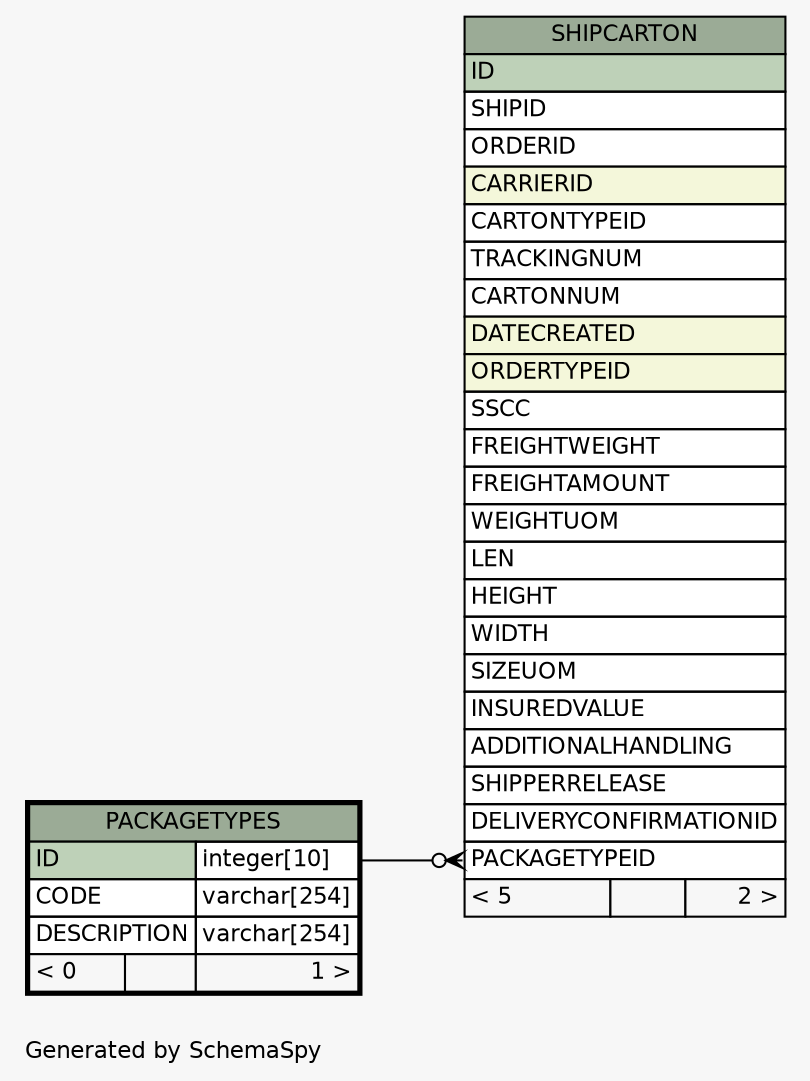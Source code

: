 // dot 2.26.3 on Linux 3.5.0-34-generic
// SchemaSpy rev 590
digraph "oneDegreeRelationshipsDiagram" {
  graph [
    rankdir="RL"
    bgcolor="#f7f7f7"
    label="\nGenerated by SchemaSpy"
    labeljust="l"
    nodesep="0.18"
    ranksep="0.46"
    fontname="Helvetica"
    fontsize="11"
  ];
  node [
    fontname="Helvetica"
    fontsize="11"
    shape="plaintext"
  ];
  edge [
    arrowsize="0.8"
  ];
  "SHIPCARTON":"PACKAGETYPEID":w -> "PACKAGETYPES":"ID.type":e [arrowhead=none dir=back arrowtail=crowodot];
  "PACKAGETYPES" [
    label=<
    <TABLE BORDER="2" CELLBORDER="1" CELLSPACING="0" BGCOLOR="#ffffff">
      <TR><TD COLSPAN="3" BGCOLOR="#9bab96" ALIGN="CENTER">PACKAGETYPES</TD></TR>
      <TR><TD PORT="ID" COLSPAN="2" BGCOLOR="#bed1b8" ALIGN="LEFT">ID</TD><TD PORT="ID.type" ALIGN="LEFT">integer[10]</TD></TR>
      <TR><TD PORT="CODE" COLSPAN="2" ALIGN="LEFT">CODE</TD><TD PORT="CODE.type" ALIGN="LEFT">varchar[254]</TD></TR>
      <TR><TD PORT="DESCRIPTION" COLSPAN="2" ALIGN="LEFT">DESCRIPTION</TD><TD PORT="DESCRIPTION.type" ALIGN="LEFT">varchar[254]</TD></TR>
      <TR><TD ALIGN="LEFT" BGCOLOR="#f7f7f7">&lt; 0</TD><TD ALIGN="RIGHT" BGCOLOR="#f7f7f7">  </TD><TD ALIGN="RIGHT" BGCOLOR="#f7f7f7">1 &gt;</TD></TR>
    </TABLE>>
    URL="PACKAGETYPES.html"
    tooltip="PACKAGETYPES"
  ];
  "SHIPCARTON" [
    label=<
    <TABLE BORDER="0" CELLBORDER="1" CELLSPACING="0" BGCOLOR="#ffffff">
      <TR><TD COLSPAN="3" BGCOLOR="#9bab96" ALIGN="CENTER">SHIPCARTON</TD></TR>
      <TR><TD PORT="ID" COLSPAN="3" BGCOLOR="#bed1b8" ALIGN="LEFT">ID</TD></TR>
      <TR><TD PORT="SHIPID" COLSPAN="3" ALIGN="LEFT">SHIPID</TD></TR>
      <TR><TD PORT="ORDERID" COLSPAN="3" ALIGN="LEFT">ORDERID</TD></TR>
      <TR><TD PORT="CARRIERID" COLSPAN="3" BGCOLOR="#f4f7da" ALIGN="LEFT">CARRIERID</TD></TR>
      <TR><TD PORT="CARTONTYPEID" COLSPAN="3" ALIGN="LEFT">CARTONTYPEID</TD></TR>
      <TR><TD PORT="TRACKINGNUM" COLSPAN="3" ALIGN="LEFT">TRACKINGNUM</TD></TR>
      <TR><TD PORT="CARTONNUM" COLSPAN="3" ALIGN="LEFT">CARTONNUM</TD></TR>
      <TR><TD PORT="DATECREATED" COLSPAN="3" BGCOLOR="#f4f7da" ALIGN="LEFT">DATECREATED</TD></TR>
      <TR><TD PORT="ORDERTYPEID" COLSPAN="3" BGCOLOR="#f4f7da" ALIGN="LEFT">ORDERTYPEID</TD></TR>
      <TR><TD PORT="SSCC" COLSPAN="3" ALIGN="LEFT">SSCC</TD></TR>
      <TR><TD PORT="FREIGHTWEIGHT" COLSPAN="3" ALIGN="LEFT">FREIGHTWEIGHT</TD></TR>
      <TR><TD PORT="FREIGHTAMOUNT" COLSPAN="3" ALIGN="LEFT">FREIGHTAMOUNT</TD></TR>
      <TR><TD PORT="WEIGHTUOM" COLSPAN="3" ALIGN="LEFT">WEIGHTUOM</TD></TR>
      <TR><TD PORT="LEN" COLSPAN="3" ALIGN="LEFT">LEN</TD></TR>
      <TR><TD PORT="HEIGHT" COLSPAN="3" ALIGN="LEFT">HEIGHT</TD></TR>
      <TR><TD PORT="WIDTH" COLSPAN="3" ALIGN="LEFT">WIDTH</TD></TR>
      <TR><TD PORT="SIZEUOM" COLSPAN="3" ALIGN="LEFT">SIZEUOM</TD></TR>
      <TR><TD PORT="INSUREDVALUE" COLSPAN="3" ALIGN="LEFT">INSUREDVALUE</TD></TR>
      <TR><TD PORT="ADDITIONALHANDLING" COLSPAN="3" ALIGN="LEFT">ADDITIONALHANDLING</TD></TR>
      <TR><TD PORT="SHIPPERRELEASE" COLSPAN="3" ALIGN="LEFT">SHIPPERRELEASE</TD></TR>
      <TR><TD PORT="DELIVERYCONFIRMATIONID" COLSPAN="3" ALIGN="LEFT">DELIVERYCONFIRMATIONID</TD></TR>
      <TR><TD PORT="PACKAGETYPEID" COLSPAN="3" ALIGN="LEFT">PACKAGETYPEID</TD></TR>
      <TR><TD ALIGN="LEFT" BGCOLOR="#f7f7f7">&lt; 5</TD><TD ALIGN="RIGHT" BGCOLOR="#f7f7f7">  </TD><TD ALIGN="RIGHT" BGCOLOR="#f7f7f7">2 &gt;</TD></TR>
    </TABLE>>
    URL="SHIPCARTON.html"
    tooltip="SHIPCARTON"
  ];
}
